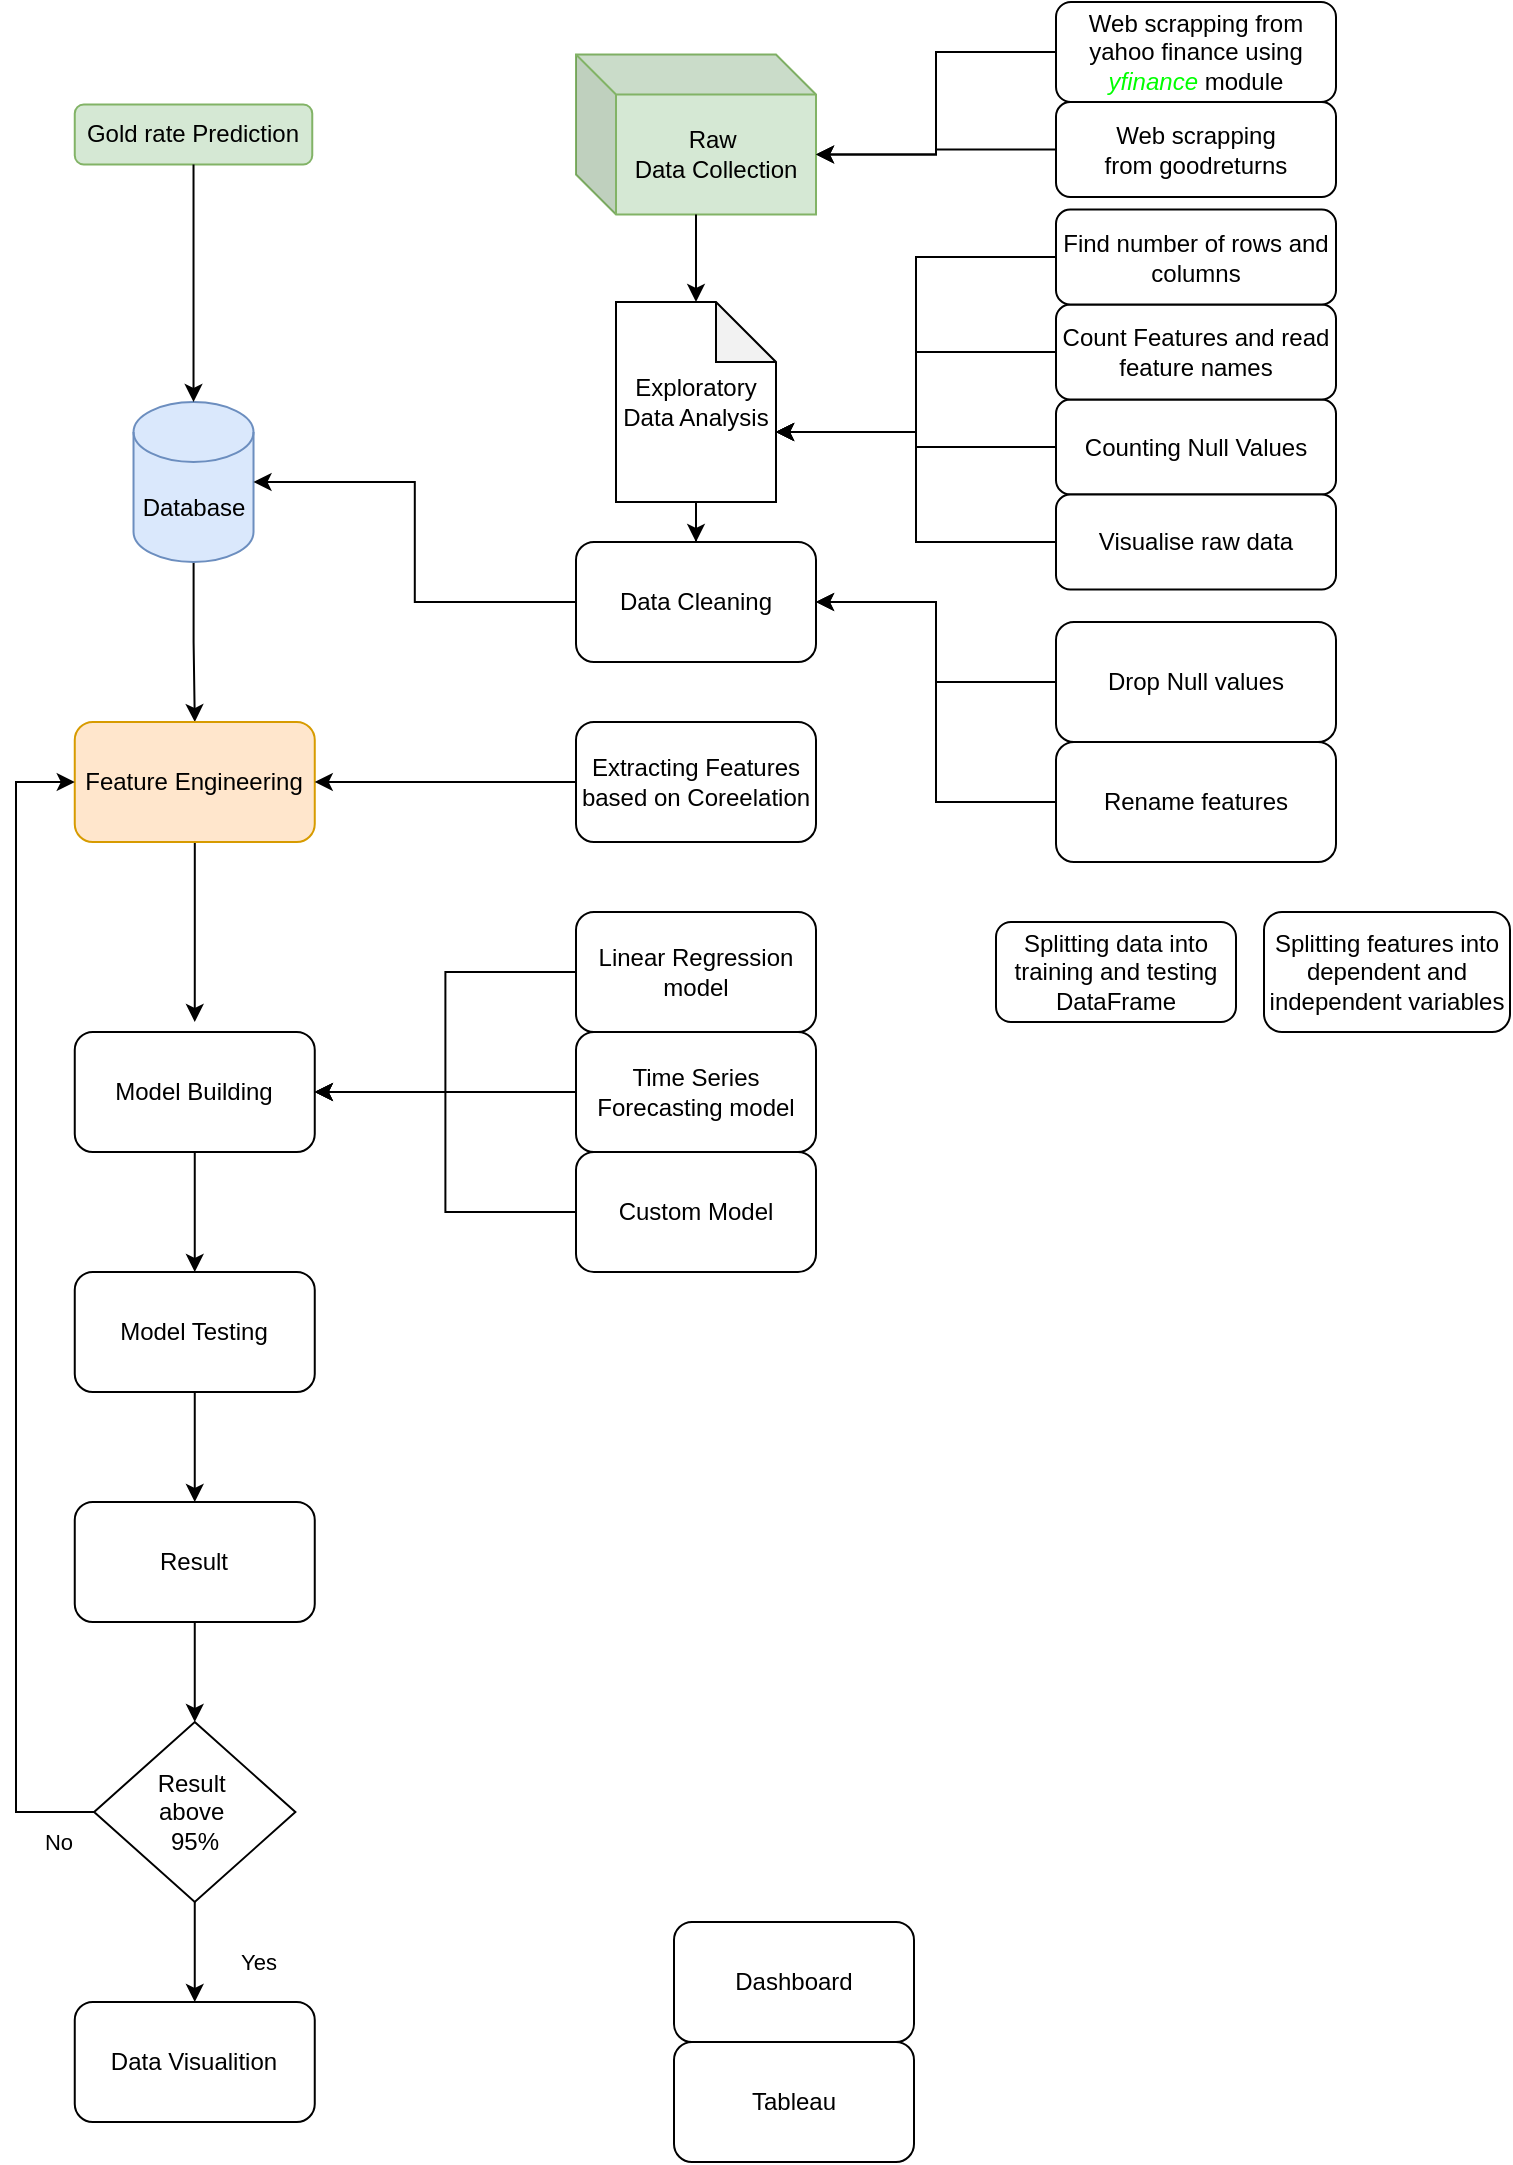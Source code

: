 <mxfile version="24.1.0" type="device">
  <diagram id="C5RBs43oDa-KdzZeNtuy" name="Page-1">
    <mxGraphModel dx="952" dy="581" grid="1" gridSize="10" guides="1" tooltips="1" connect="1" arrows="1" fold="1" page="1" pageScale="1" pageWidth="827" pageHeight="1169" math="0" shadow="0">
      <root>
        <mxCell id="WIyWlLk6GJQsqaUBKTNV-0" />
        <mxCell id="WIyWlLk6GJQsqaUBKTNV-1" parent="WIyWlLk6GJQsqaUBKTNV-0" />
        <mxCell id="WIyWlLk6GJQsqaUBKTNV-3" value="Gold rate Prediction" style="rounded=1;whiteSpace=wrap;html=1;fontSize=12;glass=0;strokeWidth=1;shadow=0;fillColor=#d5e8d4;strokeColor=#82b366;" parent="WIyWlLk6GJQsqaUBKTNV-1" vertex="1">
          <mxGeometry x="109.38" y="61.25" width="118.75" height="30" as="geometry" />
        </mxCell>
        <mxCell id="WIyWlLk6GJQsqaUBKTNV-7" value="Web scrapping from&amp;nbsp;goodreturns" style="rounded=1;whiteSpace=wrap;html=1;fontSize=12;glass=0;strokeWidth=1;shadow=0;" parent="WIyWlLk6GJQsqaUBKTNV-1" vertex="1">
          <mxGeometry x="600" y="60" width="140" height="47.5" as="geometry" />
        </mxCell>
        <mxCell id="45z9xxaqDZyugBGw1FdU-0" value="Web scrapping from yahoo finance using &lt;i&gt;&lt;font color=&quot;#00ff00&quot;&gt;yfinance&lt;/font&gt;&lt;/i&gt; module" style="rounded=1;whiteSpace=wrap;html=1;fontSize=12;glass=0;strokeWidth=1;shadow=0;" parent="WIyWlLk6GJQsqaUBKTNV-1" vertex="1">
          <mxGeometry x="600" y="10" width="140" height="50" as="geometry" />
        </mxCell>
        <mxCell id="Lx_zCy60t3WamO-s119S-2" value="Raw&amp;nbsp;&lt;div&gt;Data Collection&lt;/div&gt;" style="shape=cube;whiteSpace=wrap;html=1;boundedLbl=1;backgroundOutline=1;darkOpacity=0.05;darkOpacity2=0.1;fillColor=#d5e8d4;strokeColor=#82b366;" parent="WIyWlLk6GJQsqaUBKTNV-1" vertex="1">
          <mxGeometry x="360" y="36.25" width="120" height="80" as="geometry" />
        </mxCell>
        <mxCell id="f_Z9OUIoh-oaUNwtWdXr-1" style="edgeStyle=orthogonalEdgeStyle;rounded=0;orthogonalLoop=1;jettySize=auto;html=1;" parent="WIyWlLk6GJQsqaUBKTNV-1" source="Lx_zCy60t3WamO-s119S-3" target="Lx_zCy60t3WamO-s119S-6" edge="1">
          <mxGeometry relative="1" as="geometry" />
        </mxCell>
        <mxCell id="Lx_zCy60t3WamO-s119S-3" value="Exploratory Data Analysis" style="shape=note;whiteSpace=wrap;html=1;backgroundOutline=1;darkOpacity=0.05;" parent="WIyWlLk6GJQsqaUBKTNV-1" vertex="1">
          <mxGeometry x="380" y="160" width="80" height="100" as="geometry" />
        </mxCell>
        <mxCell id="f_Z9OUIoh-oaUNwtWdXr-3" style="edgeStyle=orthogonalEdgeStyle;rounded=0;orthogonalLoop=1;jettySize=auto;html=1;" parent="WIyWlLk6GJQsqaUBKTNV-1" source="Lx_zCy60t3WamO-s119S-4" target="Lx_zCy60t3WamO-s119S-7" edge="1">
          <mxGeometry relative="1" as="geometry" />
        </mxCell>
        <mxCell id="Lx_zCy60t3WamO-s119S-4" value="Database" style="shape=cylinder3;whiteSpace=wrap;html=1;boundedLbl=1;backgroundOutline=1;size=15;fillColor=#dae8fc;strokeColor=#6c8ebf;" parent="WIyWlLk6GJQsqaUBKTNV-1" vertex="1">
          <mxGeometry x="138.76" y="210" width="60" height="80" as="geometry" />
        </mxCell>
        <mxCell id="Lx_zCy60t3WamO-s119S-6" value="Data Cleaning" style="rounded=1;whiteSpace=wrap;html=1;" parent="WIyWlLk6GJQsqaUBKTNV-1" vertex="1">
          <mxGeometry x="360" y="280" width="120" height="60" as="geometry" />
        </mxCell>
        <mxCell id="f_Z9OUIoh-oaUNwtWdXr-5" style="edgeStyle=orthogonalEdgeStyle;rounded=0;orthogonalLoop=1;jettySize=auto;html=1;" parent="WIyWlLk6GJQsqaUBKTNV-1" source="Lx_zCy60t3WamO-s119S-7" edge="1">
          <mxGeometry relative="1" as="geometry">
            <mxPoint x="169.38" y="520" as="targetPoint" />
          </mxGeometry>
        </mxCell>
        <mxCell id="Lx_zCy60t3WamO-s119S-7" value="Feature Engineering" style="rounded=1;whiteSpace=wrap;html=1;fillColor=#ffe6cc;strokeColor=#d79b00;" parent="WIyWlLk6GJQsqaUBKTNV-1" vertex="1">
          <mxGeometry x="109.38" y="370" width="120" height="60" as="geometry" />
        </mxCell>
        <mxCell id="207AoXYVHsI5x0lg2Cva-0" style="edgeStyle=orthogonalEdgeStyle;rounded=0;orthogonalLoop=1;jettySize=auto;html=1;entryX=0.5;entryY=0;entryDx=0;entryDy=0;" edge="1" parent="WIyWlLk6GJQsqaUBKTNV-1" source="Lx_zCy60t3WamO-s119S-8" target="Lx_zCy60t3WamO-s119S-12">
          <mxGeometry relative="1" as="geometry" />
        </mxCell>
        <mxCell id="Lx_zCy60t3WamO-s119S-8" value="Model Building" style="rounded=1;whiteSpace=wrap;html=1;" parent="WIyWlLk6GJQsqaUBKTNV-1" vertex="1">
          <mxGeometry x="109.38" y="525" width="120" height="60" as="geometry" />
        </mxCell>
        <mxCell id="f_Z9OUIoh-oaUNwtWdXr-6" style="edgeStyle=orthogonalEdgeStyle;rounded=0;orthogonalLoop=1;jettySize=auto;html=1;entryX=1;entryY=0.5;entryDx=0;entryDy=0;" parent="WIyWlLk6GJQsqaUBKTNV-1" source="Lx_zCy60t3WamO-s119S-9" target="Lx_zCy60t3WamO-s119S-8" edge="1">
          <mxGeometry relative="1" as="geometry" />
        </mxCell>
        <mxCell id="Lx_zCy60t3WamO-s119S-9" value="Linear Regression model" style="rounded=1;whiteSpace=wrap;html=1;" parent="WIyWlLk6GJQsqaUBKTNV-1" vertex="1">
          <mxGeometry x="360" y="465" width="120" height="60" as="geometry" />
        </mxCell>
        <mxCell id="f_Z9OUIoh-oaUNwtWdXr-8" style="edgeStyle=orthogonalEdgeStyle;rounded=0;orthogonalLoop=1;jettySize=auto;html=1;entryX=1;entryY=0.5;entryDx=0;entryDy=0;" parent="WIyWlLk6GJQsqaUBKTNV-1" source="Lx_zCy60t3WamO-s119S-10" target="Lx_zCy60t3WamO-s119S-8" edge="1">
          <mxGeometry relative="1" as="geometry" />
        </mxCell>
        <mxCell id="Lx_zCy60t3WamO-s119S-10" value="Time Series F&lt;span style=&quot;background-color: initial;&quot;&gt;orecasting model&lt;/span&gt;" style="rounded=1;whiteSpace=wrap;html=1;" parent="WIyWlLk6GJQsqaUBKTNV-1" vertex="1">
          <mxGeometry x="360" y="525" width="120" height="60" as="geometry" />
        </mxCell>
        <mxCell id="f_Z9OUIoh-oaUNwtWdXr-9" style="edgeStyle=orthogonalEdgeStyle;rounded=0;orthogonalLoop=1;jettySize=auto;html=1;entryX=1;entryY=0.5;entryDx=0;entryDy=0;" parent="WIyWlLk6GJQsqaUBKTNV-1" source="Lx_zCy60t3WamO-s119S-11" target="Lx_zCy60t3WamO-s119S-8" edge="1">
          <mxGeometry relative="1" as="geometry" />
        </mxCell>
        <mxCell id="Lx_zCy60t3WamO-s119S-11" value="Custom Model" style="rounded=1;whiteSpace=wrap;html=1;" parent="WIyWlLk6GJQsqaUBKTNV-1" vertex="1">
          <mxGeometry x="360" y="585" width="120" height="60" as="geometry" />
        </mxCell>
        <mxCell id="207AoXYVHsI5x0lg2Cva-2" style="edgeStyle=orthogonalEdgeStyle;rounded=0;orthogonalLoop=1;jettySize=auto;html=1;entryX=0.5;entryY=0;entryDx=0;entryDy=0;" edge="1" parent="WIyWlLk6GJQsqaUBKTNV-1" source="Lx_zCy60t3WamO-s119S-12" target="Lx_zCy60t3WamO-s119S-13">
          <mxGeometry relative="1" as="geometry" />
        </mxCell>
        <mxCell id="Lx_zCy60t3WamO-s119S-12" value="Model Testing" style="rounded=1;whiteSpace=wrap;html=1;" parent="WIyWlLk6GJQsqaUBKTNV-1" vertex="1">
          <mxGeometry x="109.38" y="645" width="120" height="60" as="geometry" />
        </mxCell>
        <mxCell id="207AoXYVHsI5x0lg2Cva-3" style="edgeStyle=orthogonalEdgeStyle;rounded=0;orthogonalLoop=1;jettySize=auto;html=1;entryX=0.5;entryY=0;entryDx=0;entryDy=0;" edge="1" parent="WIyWlLk6GJQsqaUBKTNV-1" source="Lx_zCy60t3WamO-s119S-13" target="Lx_zCy60t3WamO-s119S-14">
          <mxGeometry relative="1" as="geometry" />
        </mxCell>
        <mxCell id="Lx_zCy60t3WamO-s119S-13" value="Result" style="rounded=1;whiteSpace=wrap;html=1;" parent="WIyWlLk6GJQsqaUBKTNV-1" vertex="1">
          <mxGeometry x="109.38" y="760" width="120" height="60" as="geometry" />
        </mxCell>
        <mxCell id="207AoXYVHsI5x0lg2Cva-4" style="edgeStyle=orthogonalEdgeStyle;rounded=0;orthogonalLoop=1;jettySize=auto;html=1;entryX=0.5;entryY=0;entryDx=0;entryDy=0;" edge="1" parent="WIyWlLk6GJQsqaUBKTNV-1" source="Lx_zCy60t3WamO-s119S-14" target="Lx_zCy60t3WamO-s119S-15">
          <mxGeometry relative="1" as="geometry" />
        </mxCell>
        <mxCell id="207AoXYVHsI5x0lg2Cva-9" value="No" style="edgeLabel;html=1;align=center;verticalAlign=middle;resizable=0;points=[];" vertex="1" connectable="0" parent="207AoXYVHsI5x0lg2Cva-4">
          <mxGeometry x="-0.096" y="-1" relative="1" as="geometry">
            <mxPoint x="-68" y="-53" as="offset" />
          </mxGeometry>
        </mxCell>
        <mxCell id="207AoXYVHsI5x0lg2Cva-6" style="edgeStyle=orthogonalEdgeStyle;rounded=0;orthogonalLoop=1;jettySize=auto;html=1;entryX=0;entryY=0.5;entryDx=0;entryDy=0;" edge="1" parent="WIyWlLk6GJQsqaUBKTNV-1" source="Lx_zCy60t3WamO-s119S-14" target="Lx_zCy60t3WamO-s119S-7">
          <mxGeometry relative="1" as="geometry">
            <Array as="points">
              <mxPoint x="80" y="915" />
              <mxPoint x="80" y="400" />
            </Array>
          </mxGeometry>
        </mxCell>
        <mxCell id="Lx_zCy60t3WamO-s119S-14" value="Result&amp;nbsp;&lt;div&gt;above&amp;nbsp;&lt;/div&gt;&lt;div&gt;95%&lt;/div&gt;" style="rhombus;whiteSpace=wrap;html=1;" parent="WIyWlLk6GJQsqaUBKTNV-1" vertex="1">
          <mxGeometry x="119.07" y="870" width="100.62" height="90" as="geometry" />
        </mxCell>
        <mxCell id="Lx_zCy60t3WamO-s119S-15" value="Data Visualition" style="rounded=1;whiteSpace=wrap;html=1;" parent="WIyWlLk6GJQsqaUBKTNV-1" vertex="1">
          <mxGeometry x="109.38" y="1010" width="120" height="60" as="geometry" />
        </mxCell>
        <mxCell id="Lx_zCy60t3WamO-s119S-16" value="Dashboard" style="rounded=1;whiteSpace=wrap;html=1;" parent="WIyWlLk6GJQsqaUBKTNV-1" vertex="1">
          <mxGeometry x="409" y="970" width="120" height="60" as="geometry" />
        </mxCell>
        <mxCell id="Bs1DXFhn0Ka5rFbyzfk1-0" value="Tableau" style="rounded=1;whiteSpace=wrap;html=1;" parent="WIyWlLk6GJQsqaUBKTNV-1" vertex="1">
          <mxGeometry x="409" y="1030" width="120" height="60" as="geometry" />
        </mxCell>
        <mxCell id="f_Z9OUIoh-oaUNwtWdXr-0" style="edgeStyle=orthogonalEdgeStyle;rounded=0;orthogonalLoop=1;jettySize=auto;html=1;entryX=0.5;entryY=0;entryDx=0;entryDy=0;entryPerimeter=0;" parent="WIyWlLk6GJQsqaUBKTNV-1" source="Lx_zCy60t3WamO-s119S-2" target="Lx_zCy60t3WamO-s119S-3" edge="1">
          <mxGeometry relative="1" as="geometry" />
        </mxCell>
        <mxCell id="f_Z9OUIoh-oaUNwtWdXr-2" style="edgeStyle=orthogonalEdgeStyle;rounded=0;orthogonalLoop=1;jettySize=auto;html=1;entryX=1;entryY=0.5;entryDx=0;entryDy=0;entryPerimeter=0;" parent="WIyWlLk6GJQsqaUBKTNV-1" source="Lx_zCy60t3WamO-s119S-6" target="Lx_zCy60t3WamO-s119S-4" edge="1">
          <mxGeometry relative="1" as="geometry" />
        </mxCell>
        <mxCell id="f_Z9OUIoh-oaUNwtWdXr-4" style="edgeStyle=orthogonalEdgeStyle;rounded=0;orthogonalLoop=1;jettySize=auto;html=1;entryX=0.5;entryY=0;entryDx=0;entryDy=0;entryPerimeter=0;" parent="WIyWlLk6GJQsqaUBKTNV-1" source="WIyWlLk6GJQsqaUBKTNV-3" target="Lx_zCy60t3WamO-s119S-4" edge="1">
          <mxGeometry relative="1" as="geometry" />
        </mxCell>
        <mxCell id="f_Z9OUIoh-oaUNwtWdXr-17" style="edgeStyle=orthogonalEdgeStyle;rounded=0;orthogonalLoop=1;jettySize=auto;html=1;" parent="WIyWlLk6GJQsqaUBKTNV-1" source="f_Z9OUIoh-oaUNwtWdXr-10" target="Lx_zCy60t3WamO-s119S-7" edge="1">
          <mxGeometry relative="1" as="geometry" />
        </mxCell>
        <mxCell id="f_Z9OUIoh-oaUNwtWdXr-10" value="Extracting Features based on Coreelation" style="rounded=1;whiteSpace=wrap;html=1;" parent="WIyWlLk6GJQsqaUBKTNV-1" vertex="1">
          <mxGeometry x="360" y="370" width="120" height="60" as="geometry" />
        </mxCell>
        <mxCell id="f_Z9OUIoh-oaUNwtWdXr-16" style="edgeStyle=orthogonalEdgeStyle;rounded=0;orthogonalLoop=1;jettySize=auto;html=1;entryX=0;entryY=0;entryDx=120;entryDy=50;entryPerimeter=0;" parent="WIyWlLk6GJQsqaUBKTNV-1" source="45z9xxaqDZyugBGw1FdU-0" target="Lx_zCy60t3WamO-s119S-2" edge="1">
          <mxGeometry relative="1" as="geometry" />
        </mxCell>
        <mxCell id="f_Z9OUIoh-oaUNwtWdXr-18" style="edgeStyle=orthogonalEdgeStyle;rounded=0;orthogonalLoop=1;jettySize=auto;html=1;entryX=0;entryY=0;entryDx=120;entryDy=50;entryPerimeter=0;" parent="WIyWlLk6GJQsqaUBKTNV-1" source="WIyWlLk6GJQsqaUBKTNV-7" target="Lx_zCy60t3WamO-s119S-2" edge="1">
          <mxGeometry relative="1" as="geometry" />
        </mxCell>
        <mxCell id="f_Z9OUIoh-oaUNwtWdXr-19" value="Counting Null Values" style="rounded=1;whiteSpace=wrap;html=1;fontSize=12;glass=0;strokeWidth=1;shadow=0;" parent="WIyWlLk6GJQsqaUBKTNV-1" vertex="1">
          <mxGeometry x="600" y="208.75" width="140" height="47.5" as="geometry" />
        </mxCell>
        <mxCell id="f_Z9OUIoh-oaUNwtWdXr-20" value="Count Features and read feature names" style="rounded=1;whiteSpace=wrap;html=1;fontSize=12;glass=0;strokeWidth=1;shadow=0;" parent="WIyWlLk6GJQsqaUBKTNV-1" vertex="1">
          <mxGeometry x="600" y="161.25" width="140" height="47.5" as="geometry" />
        </mxCell>
        <mxCell id="f_Z9OUIoh-oaUNwtWdXr-22" value="Find number of rows and columns" style="rounded=1;whiteSpace=wrap;html=1;fontSize=12;glass=0;strokeWidth=1;shadow=0;" parent="WIyWlLk6GJQsqaUBKTNV-1" vertex="1">
          <mxGeometry x="600" y="113.75" width="140" height="47.5" as="geometry" />
        </mxCell>
        <mxCell id="f_Z9OUIoh-oaUNwtWdXr-23" value="Visualise raw data" style="rounded=1;whiteSpace=wrap;html=1;fontSize=12;glass=0;strokeWidth=1;shadow=0;" parent="WIyWlLk6GJQsqaUBKTNV-1" vertex="1">
          <mxGeometry x="600" y="256.25" width="140" height="47.5" as="geometry" />
        </mxCell>
        <mxCell id="f_Z9OUIoh-oaUNwtWdXr-26" style="edgeStyle=orthogonalEdgeStyle;rounded=0;orthogonalLoop=1;jettySize=auto;html=1;entryX=0;entryY=0;entryDx=80;entryDy=65;entryPerimeter=0;" parent="WIyWlLk6GJQsqaUBKTNV-1" source="f_Z9OUIoh-oaUNwtWdXr-22" target="Lx_zCy60t3WamO-s119S-3" edge="1">
          <mxGeometry relative="1" as="geometry" />
        </mxCell>
        <mxCell id="f_Z9OUIoh-oaUNwtWdXr-27" style="edgeStyle=orthogonalEdgeStyle;rounded=0;orthogonalLoop=1;jettySize=auto;html=1;entryX=0;entryY=0;entryDx=80;entryDy=65;entryPerimeter=0;" parent="WIyWlLk6GJQsqaUBKTNV-1" source="f_Z9OUIoh-oaUNwtWdXr-20" target="Lx_zCy60t3WamO-s119S-3" edge="1">
          <mxGeometry relative="1" as="geometry" />
        </mxCell>
        <mxCell id="f_Z9OUIoh-oaUNwtWdXr-28" style="edgeStyle=orthogonalEdgeStyle;rounded=0;orthogonalLoop=1;jettySize=auto;html=1;entryX=0;entryY=0;entryDx=80;entryDy=65;entryPerimeter=0;" parent="WIyWlLk6GJQsqaUBKTNV-1" source="f_Z9OUIoh-oaUNwtWdXr-19" target="Lx_zCy60t3WamO-s119S-3" edge="1">
          <mxGeometry relative="1" as="geometry" />
        </mxCell>
        <mxCell id="f_Z9OUIoh-oaUNwtWdXr-29" style="edgeStyle=orthogonalEdgeStyle;rounded=0;orthogonalLoop=1;jettySize=auto;html=1;entryX=0;entryY=0;entryDx=80;entryDy=65;entryPerimeter=0;" parent="WIyWlLk6GJQsqaUBKTNV-1" source="f_Z9OUIoh-oaUNwtWdXr-23" target="Lx_zCy60t3WamO-s119S-3" edge="1">
          <mxGeometry relative="1" as="geometry" />
        </mxCell>
        <mxCell id="f_Z9OUIoh-oaUNwtWdXr-32" style="edgeStyle=orthogonalEdgeStyle;rounded=0;orthogonalLoop=1;jettySize=auto;html=1;" parent="WIyWlLk6GJQsqaUBKTNV-1" source="f_Z9OUIoh-oaUNwtWdXr-30" target="Lx_zCy60t3WamO-s119S-6" edge="1">
          <mxGeometry relative="1" as="geometry" />
        </mxCell>
        <mxCell id="f_Z9OUIoh-oaUNwtWdXr-30" value="Drop Null values" style="rounded=1;whiteSpace=wrap;html=1;" parent="WIyWlLk6GJQsqaUBKTNV-1" vertex="1">
          <mxGeometry x="600" y="320" width="140" height="60" as="geometry" />
        </mxCell>
        <mxCell id="f_Z9OUIoh-oaUNwtWdXr-33" style="edgeStyle=orthogonalEdgeStyle;rounded=0;orthogonalLoop=1;jettySize=auto;html=1;entryX=1;entryY=0.5;entryDx=0;entryDy=0;" parent="WIyWlLk6GJQsqaUBKTNV-1" source="f_Z9OUIoh-oaUNwtWdXr-31" target="Lx_zCy60t3WamO-s119S-6" edge="1">
          <mxGeometry relative="1" as="geometry" />
        </mxCell>
        <mxCell id="f_Z9OUIoh-oaUNwtWdXr-31" value="Rename features" style="rounded=1;whiteSpace=wrap;html=1;" parent="WIyWlLk6GJQsqaUBKTNV-1" vertex="1">
          <mxGeometry x="600" y="380" width="140" height="60" as="geometry" />
        </mxCell>
        <mxCell id="207AoXYVHsI5x0lg2Cva-10" value="Yes" style="edgeLabel;html=1;align=center;verticalAlign=middle;resizable=0;points=[];" vertex="1" connectable="0" parent="WIyWlLk6GJQsqaUBKTNV-1">
          <mxGeometry x="200.38" y="989.8" as="geometry" />
        </mxCell>
        <mxCell id="207AoXYVHsI5x0lg2Cva-11" value="Splitting features into dependent and independent variables" style="rounded=1;whiteSpace=wrap;html=1;" vertex="1" parent="WIyWlLk6GJQsqaUBKTNV-1">
          <mxGeometry x="704" y="465" width="123" height="60" as="geometry" />
        </mxCell>
        <mxCell id="207AoXYVHsI5x0lg2Cva-12" value="Splitting data into training and testing DataFrame" style="rounded=1;whiteSpace=wrap;html=1;" vertex="1" parent="WIyWlLk6GJQsqaUBKTNV-1">
          <mxGeometry x="570" y="470" width="120" height="50" as="geometry" />
        </mxCell>
      </root>
    </mxGraphModel>
  </diagram>
</mxfile>
